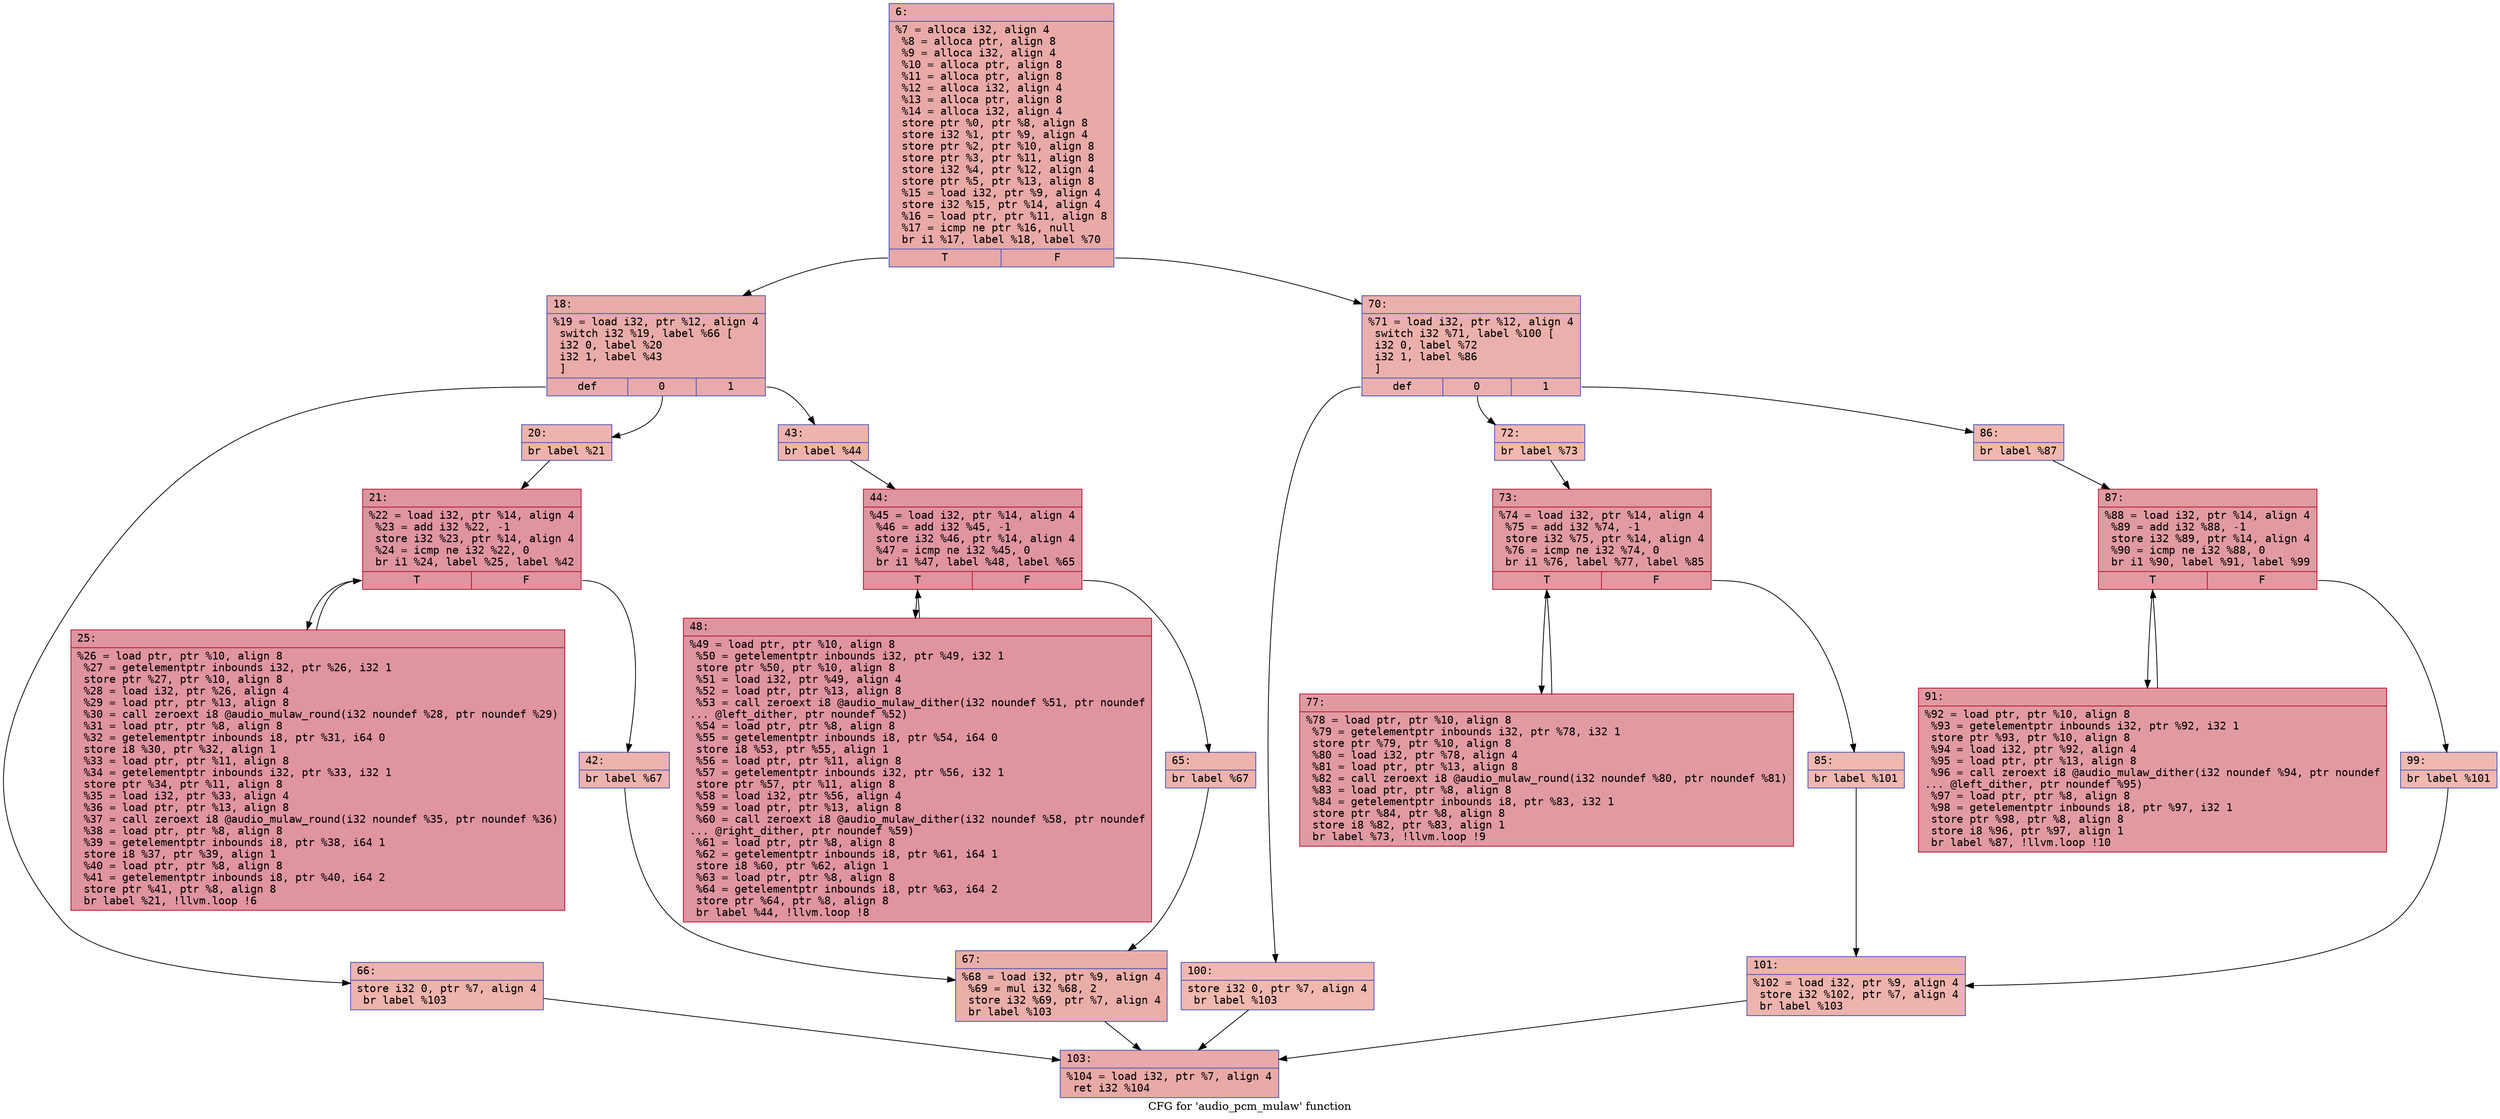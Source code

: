 digraph "CFG for 'audio_pcm_mulaw' function" {
	label="CFG for 'audio_pcm_mulaw' function";

	Node0x6000022db7a0 [shape=record,color="#3d50c3ff", style=filled, fillcolor="#ca3b3770" fontname="Courier",label="{6:\l|  %7 = alloca i32, align 4\l  %8 = alloca ptr, align 8\l  %9 = alloca i32, align 4\l  %10 = alloca ptr, align 8\l  %11 = alloca ptr, align 8\l  %12 = alloca i32, align 4\l  %13 = alloca ptr, align 8\l  %14 = alloca i32, align 4\l  store ptr %0, ptr %8, align 8\l  store i32 %1, ptr %9, align 4\l  store ptr %2, ptr %10, align 8\l  store ptr %3, ptr %11, align 8\l  store i32 %4, ptr %12, align 4\l  store ptr %5, ptr %13, align 8\l  %15 = load i32, ptr %9, align 4\l  store i32 %15, ptr %14, align 4\l  %16 = load ptr, ptr %11, align 8\l  %17 = icmp ne ptr %16, null\l  br i1 %17, label %18, label %70\l|{<s0>T|<s1>F}}"];
	Node0x6000022db7a0:s0 -> Node0x6000022db7f0[tooltip="6 -> 18\nProbability 62.50%" ];
	Node0x6000022db7a0:s1 -> Node0x6000022dbb60[tooltip="6 -> 70\nProbability 37.50%" ];
	Node0x6000022db7f0 [shape=record,color="#3d50c3ff", style=filled, fillcolor="#cc403a70" fontname="Courier",label="{18:\l|  %19 = load i32, ptr %12, align 4\l  switch i32 %19, label %66 [\l    i32 0, label %20\l    i32 1, label %43\l  ]\l|{<s0>def|<s1>0|<s2>1}}"];
	Node0x6000022db7f0:s0 -> Node0x6000022dbac0[tooltip="18 -> 66\nProbability 33.33%" ];
	Node0x6000022db7f0:s1 -> Node0x6000022db840[tooltip="18 -> 20\nProbability 33.33%" ];
	Node0x6000022db7f0:s2 -> Node0x6000022db980[tooltip="18 -> 43\nProbability 33.33%" ];
	Node0x6000022db840 [shape=record,color="#3d50c3ff", style=filled, fillcolor="#d6524470" fontname="Courier",label="{20:\l|  br label %21\l}"];
	Node0x6000022db840 -> Node0x6000022db890[tooltip="20 -> 21\nProbability 100.00%" ];
	Node0x6000022db890 [shape=record,color="#b70d28ff", style=filled, fillcolor="#b70d2870" fontname="Courier",label="{21:\l|  %22 = load i32, ptr %14, align 4\l  %23 = add i32 %22, -1\l  store i32 %23, ptr %14, align 4\l  %24 = icmp ne i32 %22, 0\l  br i1 %24, label %25, label %42\l|{<s0>T|<s1>F}}"];
	Node0x6000022db890:s0 -> Node0x6000022db8e0[tooltip="21 -> 25\nProbability 96.88%" ];
	Node0x6000022db890:s1 -> Node0x6000022db930[tooltip="21 -> 42\nProbability 3.12%" ];
	Node0x6000022db8e0 [shape=record,color="#b70d28ff", style=filled, fillcolor="#b70d2870" fontname="Courier",label="{25:\l|  %26 = load ptr, ptr %10, align 8\l  %27 = getelementptr inbounds i32, ptr %26, i32 1\l  store ptr %27, ptr %10, align 8\l  %28 = load i32, ptr %26, align 4\l  %29 = load ptr, ptr %13, align 8\l  %30 = call zeroext i8 @audio_mulaw_round(i32 noundef %28, ptr noundef %29)\l  %31 = load ptr, ptr %8, align 8\l  %32 = getelementptr inbounds i8, ptr %31, i64 0\l  store i8 %30, ptr %32, align 1\l  %33 = load ptr, ptr %11, align 8\l  %34 = getelementptr inbounds i32, ptr %33, i32 1\l  store ptr %34, ptr %11, align 8\l  %35 = load i32, ptr %33, align 4\l  %36 = load ptr, ptr %13, align 8\l  %37 = call zeroext i8 @audio_mulaw_round(i32 noundef %35, ptr noundef %36)\l  %38 = load ptr, ptr %8, align 8\l  %39 = getelementptr inbounds i8, ptr %38, i64 1\l  store i8 %37, ptr %39, align 1\l  %40 = load ptr, ptr %8, align 8\l  %41 = getelementptr inbounds i8, ptr %40, i64 2\l  store ptr %41, ptr %8, align 8\l  br label %21, !llvm.loop !6\l}"];
	Node0x6000022db8e0 -> Node0x6000022db890[tooltip="25 -> 21\nProbability 100.00%" ];
	Node0x6000022db930 [shape=record,color="#3d50c3ff", style=filled, fillcolor="#d6524470" fontname="Courier",label="{42:\l|  br label %67\l}"];
	Node0x6000022db930 -> Node0x6000022dbb10[tooltip="42 -> 67\nProbability 100.00%" ];
	Node0x6000022db980 [shape=record,color="#3d50c3ff", style=filled, fillcolor="#d6524470" fontname="Courier",label="{43:\l|  br label %44\l}"];
	Node0x6000022db980 -> Node0x6000022db9d0[tooltip="43 -> 44\nProbability 100.00%" ];
	Node0x6000022db9d0 [shape=record,color="#b70d28ff", style=filled, fillcolor="#b70d2870" fontname="Courier",label="{44:\l|  %45 = load i32, ptr %14, align 4\l  %46 = add i32 %45, -1\l  store i32 %46, ptr %14, align 4\l  %47 = icmp ne i32 %45, 0\l  br i1 %47, label %48, label %65\l|{<s0>T|<s1>F}}"];
	Node0x6000022db9d0:s0 -> Node0x6000022dba20[tooltip="44 -> 48\nProbability 96.88%" ];
	Node0x6000022db9d0:s1 -> Node0x6000022dba70[tooltip="44 -> 65\nProbability 3.12%" ];
	Node0x6000022dba20 [shape=record,color="#b70d28ff", style=filled, fillcolor="#b70d2870" fontname="Courier",label="{48:\l|  %49 = load ptr, ptr %10, align 8\l  %50 = getelementptr inbounds i32, ptr %49, i32 1\l  store ptr %50, ptr %10, align 8\l  %51 = load i32, ptr %49, align 4\l  %52 = load ptr, ptr %13, align 8\l  %53 = call zeroext i8 @audio_mulaw_dither(i32 noundef %51, ptr noundef\l... @left_dither, ptr noundef %52)\l  %54 = load ptr, ptr %8, align 8\l  %55 = getelementptr inbounds i8, ptr %54, i64 0\l  store i8 %53, ptr %55, align 1\l  %56 = load ptr, ptr %11, align 8\l  %57 = getelementptr inbounds i32, ptr %56, i32 1\l  store ptr %57, ptr %11, align 8\l  %58 = load i32, ptr %56, align 4\l  %59 = load ptr, ptr %13, align 8\l  %60 = call zeroext i8 @audio_mulaw_dither(i32 noundef %58, ptr noundef\l... @right_dither, ptr noundef %59)\l  %61 = load ptr, ptr %8, align 8\l  %62 = getelementptr inbounds i8, ptr %61, i64 1\l  store i8 %60, ptr %62, align 1\l  %63 = load ptr, ptr %8, align 8\l  %64 = getelementptr inbounds i8, ptr %63, i64 2\l  store ptr %64, ptr %8, align 8\l  br label %44, !llvm.loop !8\l}"];
	Node0x6000022dba20 -> Node0x6000022db9d0[tooltip="48 -> 44\nProbability 100.00%" ];
	Node0x6000022dba70 [shape=record,color="#3d50c3ff", style=filled, fillcolor="#d6524470" fontname="Courier",label="{65:\l|  br label %67\l}"];
	Node0x6000022dba70 -> Node0x6000022dbb10[tooltip="65 -> 67\nProbability 100.00%" ];
	Node0x6000022dbac0 [shape=record,color="#3d50c3ff", style=filled, fillcolor="#d6524470" fontname="Courier",label="{66:\l|  store i32 0, ptr %7, align 4\l  br label %103\l}"];
	Node0x6000022dbac0 -> Node0x6000022dbed0[tooltip="66 -> 103\nProbability 100.00%" ];
	Node0x6000022dbb10 [shape=record,color="#3d50c3ff", style=filled, fillcolor="#d0473d70" fontname="Courier",label="{67:\l|  %68 = load i32, ptr %9, align 4\l  %69 = mul i32 %68, 2\l  store i32 %69, ptr %7, align 4\l  br label %103\l}"];
	Node0x6000022dbb10 -> Node0x6000022dbed0[tooltip="67 -> 103\nProbability 100.00%" ];
	Node0x6000022dbb60 [shape=record,color="#3d50c3ff", style=filled, fillcolor="#d24b4070" fontname="Courier",label="{70:\l|  %71 = load i32, ptr %12, align 4\l  switch i32 %71, label %100 [\l    i32 0, label %72\l    i32 1, label %86\l  ]\l|{<s0>def|<s1>0|<s2>1}}"];
	Node0x6000022dbb60:s0 -> Node0x6000022dbe30[tooltip="70 -> 100\nProbability 33.33%" ];
	Node0x6000022dbb60:s1 -> Node0x6000022dbbb0[tooltip="70 -> 72\nProbability 33.33%" ];
	Node0x6000022dbb60:s2 -> Node0x6000022dbcf0[tooltip="70 -> 86\nProbability 33.33%" ];
	Node0x6000022dbbb0 [shape=record,color="#3d50c3ff", style=filled, fillcolor="#dc5d4a70" fontname="Courier",label="{72:\l|  br label %73\l}"];
	Node0x6000022dbbb0 -> Node0x6000022dbc00[tooltip="72 -> 73\nProbability 100.00%" ];
	Node0x6000022dbc00 [shape=record,color="#b70d28ff", style=filled, fillcolor="#bb1b2c70" fontname="Courier",label="{73:\l|  %74 = load i32, ptr %14, align 4\l  %75 = add i32 %74, -1\l  store i32 %75, ptr %14, align 4\l  %76 = icmp ne i32 %74, 0\l  br i1 %76, label %77, label %85\l|{<s0>T|<s1>F}}"];
	Node0x6000022dbc00:s0 -> Node0x6000022dbc50[tooltip="73 -> 77\nProbability 96.88%" ];
	Node0x6000022dbc00:s1 -> Node0x6000022dbca0[tooltip="73 -> 85\nProbability 3.12%" ];
	Node0x6000022dbc50 [shape=record,color="#b70d28ff", style=filled, fillcolor="#bb1b2c70" fontname="Courier",label="{77:\l|  %78 = load ptr, ptr %10, align 8\l  %79 = getelementptr inbounds i32, ptr %78, i32 1\l  store ptr %79, ptr %10, align 8\l  %80 = load i32, ptr %78, align 4\l  %81 = load ptr, ptr %13, align 8\l  %82 = call zeroext i8 @audio_mulaw_round(i32 noundef %80, ptr noundef %81)\l  %83 = load ptr, ptr %8, align 8\l  %84 = getelementptr inbounds i8, ptr %83, i32 1\l  store ptr %84, ptr %8, align 8\l  store i8 %82, ptr %83, align 1\l  br label %73, !llvm.loop !9\l}"];
	Node0x6000022dbc50 -> Node0x6000022dbc00[tooltip="77 -> 73\nProbability 100.00%" ];
	Node0x6000022dbca0 [shape=record,color="#3d50c3ff", style=filled, fillcolor="#dc5d4a70" fontname="Courier",label="{85:\l|  br label %101\l}"];
	Node0x6000022dbca0 -> Node0x6000022dbe80[tooltip="85 -> 101\nProbability 100.00%" ];
	Node0x6000022dbcf0 [shape=record,color="#3d50c3ff", style=filled, fillcolor="#dc5d4a70" fontname="Courier",label="{86:\l|  br label %87\l}"];
	Node0x6000022dbcf0 -> Node0x6000022dbd40[tooltip="86 -> 87\nProbability 100.00%" ];
	Node0x6000022dbd40 [shape=record,color="#b70d28ff", style=filled, fillcolor="#bb1b2c70" fontname="Courier",label="{87:\l|  %88 = load i32, ptr %14, align 4\l  %89 = add i32 %88, -1\l  store i32 %89, ptr %14, align 4\l  %90 = icmp ne i32 %88, 0\l  br i1 %90, label %91, label %99\l|{<s0>T|<s1>F}}"];
	Node0x6000022dbd40:s0 -> Node0x6000022dbd90[tooltip="87 -> 91\nProbability 96.88%" ];
	Node0x6000022dbd40:s1 -> Node0x6000022dbde0[tooltip="87 -> 99\nProbability 3.12%" ];
	Node0x6000022dbd90 [shape=record,color="#b70d28ff", style=filled, fillcolor="#bb1b2c70" fontname="Courier",label="{91:\l|  %92 = load ptr, ptr %10, align 8\l  %93 = getelementptr inbounds i32, ptr %92, i32 1\l  store ptr %93, ptr %10, align 8\l  %94 = load i32, ptr %92, align 4\l  %95 = load ptr, ptr %13, align 8\l  %96 = call zeroext i8 @audio_mulaw_dither(i32 noundef %94, ptr noundef\l... @left_dither, ptr noundef %95)\l  %97 = load ptr, ptr %8, align 8\l  %98 = getelementptr inbounds i8, ptr %97, i32 1\l  store ptr %98, ptr %8, align 8\l  store i8 %96, ptr %97, align 1\l  br label %87, !llvm.loop !10\l}"];
	Node0x6000022dbd90 -> Node0x6000022dbd40[tooltip="91 -> 87\nProbability 100.00%" ];
	Node0x6000022dbde0 [shape=record,color="#3d50c3ff", style=filled, fillcolor="#dc5d4a70" fontname="Courier",label="{99:\l|  br label %101\l}"];
	Node0x6000022dbde0 -> Node0x6000022dbe80[tooltip="99 -> 101\nProbability 100.00%" ];
	Node0x6000022dbe30 [shape=record,color="#3d50c3ff", style=filled, fillcolor="#dc5d4a70" fontname="Courier",label="{100:\l|  store i32 0, ptr %7, align 4\l  br label %103\l}"];
	Node0x6000022dbe30 -> Node0x6000022dbed0[tooltip="100 -> 103\nProbability 100.00%" ];
	Node0x6000022dbe80 [shape=record,color="#3d50c3ff", style=filled, fillcolor="#d6524470" fontname="Courier",label="{101:\l|  %102 = load i32, ptr %9, align 4\l  store i32 %102, ptr %7, align 4\l  br label %103\l}"];
	Node0x6000022dbe80 -> Node0x6000022dbed0[tooltip="101 -> 103\nProbability 100.00%" ];
	Node0x6000022dbed0 [shape=record,color="#3d50c3ff", style=filled, fillcolor="#ca3b3770" fontname="Courier",label="{103:\l|  %104 = load i32, ptr %7, align 4\l  ret i32 %104\l}"];
}
